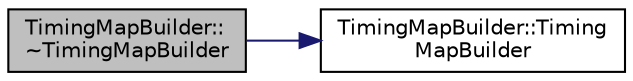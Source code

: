 digraph "TimingMapBuilder::~TimingMapBuilder"
{
  edge [fontname="Helvetica",fontsize="10",labelfontname="Helvetica",labelfontsize="10"];
  node [fontname="Helvetica",fontsize="10",shape=record];
  rankdir="LR";
  Node1 [label="TimingMapBuilder::\l~TimingMapBuilder",height=0.2,width=0.4,color="black", fillcolor="grey75", style="filled", fontcolor="black"];
  Node1 -> Node2 [color="midnightblue",fontsize="10",style="solid",fontname="Helvetica"];
  Node2 [label="TimingMapBuilder::Timing\lMapBuilder",height=0.2,width=0.4,color="black", fillcolor="white", style="filled",URL="$dd/dcd/class_timing_map_builder.html#abddd81819e3504afa4da620f95813bf9"];
}

